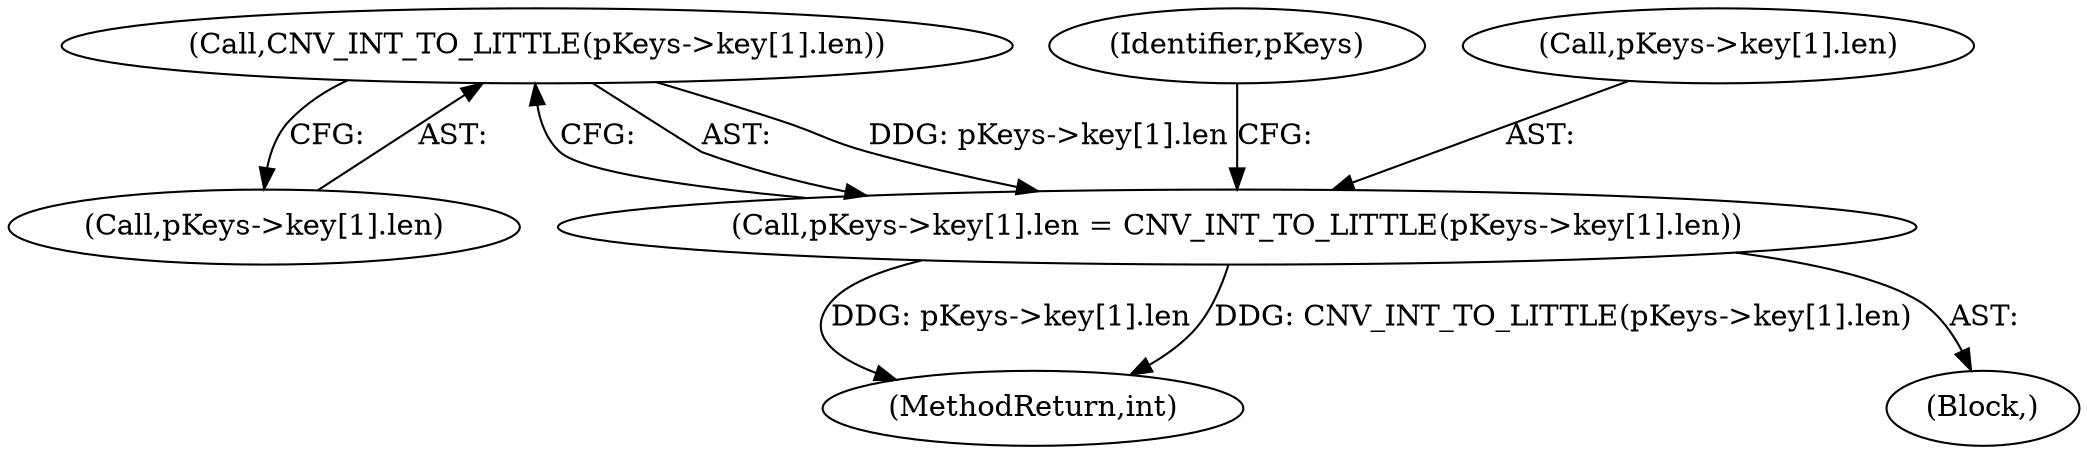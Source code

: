 digraph "0_linux_b5e2f339865fb443107e5b10603e53bbc92dc054_0@array" {
"1002056" [label="(Call,CNV_INT_TO_LITTLE(pKeys->key[1].len))"];
"1002048" [label="(Call,pKeys->key[1].len = CNV_INT_TO_LITTLE(pKeys->key[1].len))"];
"1002056" [label="(Call,CNV_INT_TO_LITTLE(pKeys->key[1].len))"];
"1002520" [label="(MethodReturn,int)"];
"1002057" [label="(Call,pKeys->key[1].len)"];
"1002048" [label="(Call,pKeys->key[1].len = CNV_INT_TO_LITTLE(pKeys->key[1].len))"];
"1002068" [label="(Identifier,pKeys)"];
"1002025" [label="(Block,)"];
"1002049" [label="(Call,pKeys->key[1].len)"];
"1002056" -> "1002048"  [label="AST: "];
"1002056" -> "1002057"  [label="CFG: "];
"1002057" -> "1002056"  [label="AST: "];
"1002048" -> "1002056"  [label="CFG: "];
"1002056" -> "1002048"  [label="DDG: pKeys->key[1].len"];
"1002048" -> "1002025"  [label="AST: "];
"1002049" -> "1002048"  [label="AST: "];
"1002068" -> "1002048"  [label="CFG: "];
"1002048" -> "1002520"  [label="DDG: pKeys->key[1].len"];
"1002048" -> "1002520"  [label="DDG: CNV_INT_TO_LITTLE(pKeys->key[1].len)"];
}
